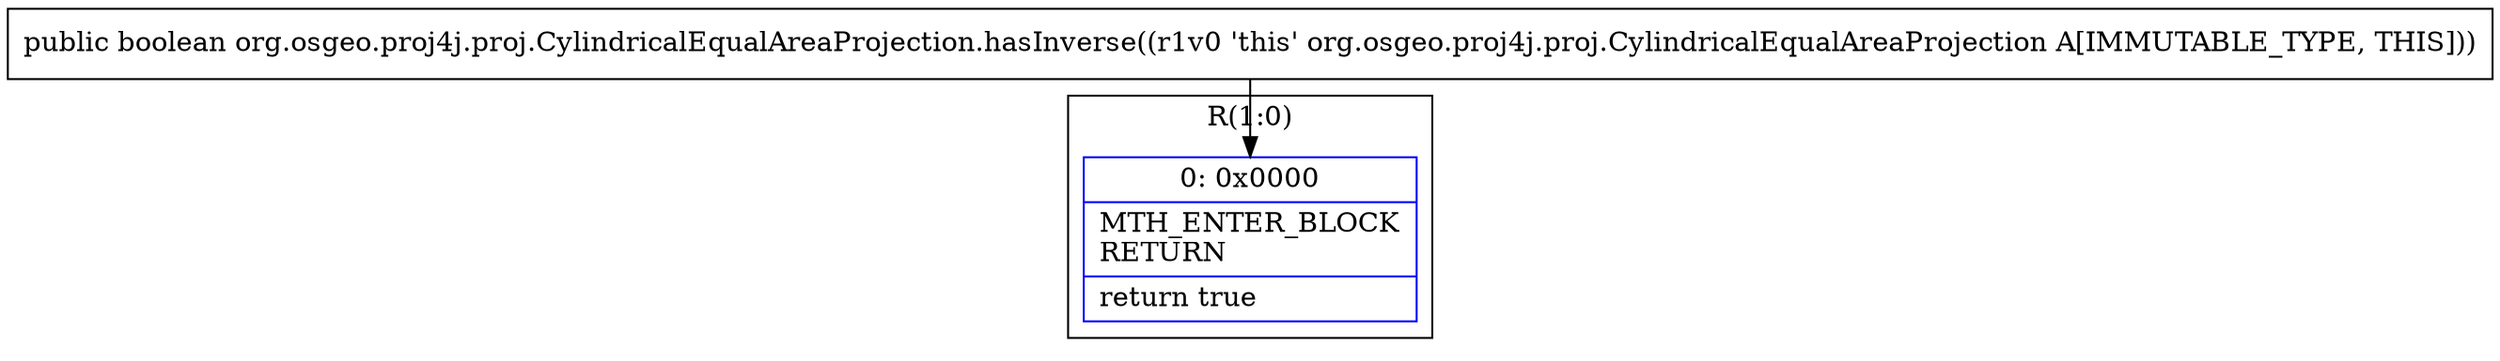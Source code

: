 digraph "CFG fororg.osgeo.proj4j.proj.CylindricalEqualAreaProjection.hasInverse()Z" {
subgraph cluster_Region_891180432 {
label = "R(1:0)";
node [shape=record,color=blue];
Node_0 [shape=record,label="{0\:\ 0x0000|MTH_ENTER_BLOCK\lRETURN\l|return true\l}"];
}
MethodNode[shape=record,label="{public boolean org.osgeo.proj4j.proj.CylindricalEqualAreaProjection.hasInverse((r1v0 'this' org.osgeo.proj4j.proj.CylindricalEqualAreaProjection A[IMMUTABLE_TYPE, THIS])) }"];
MethodNode -> Node_0;
}


